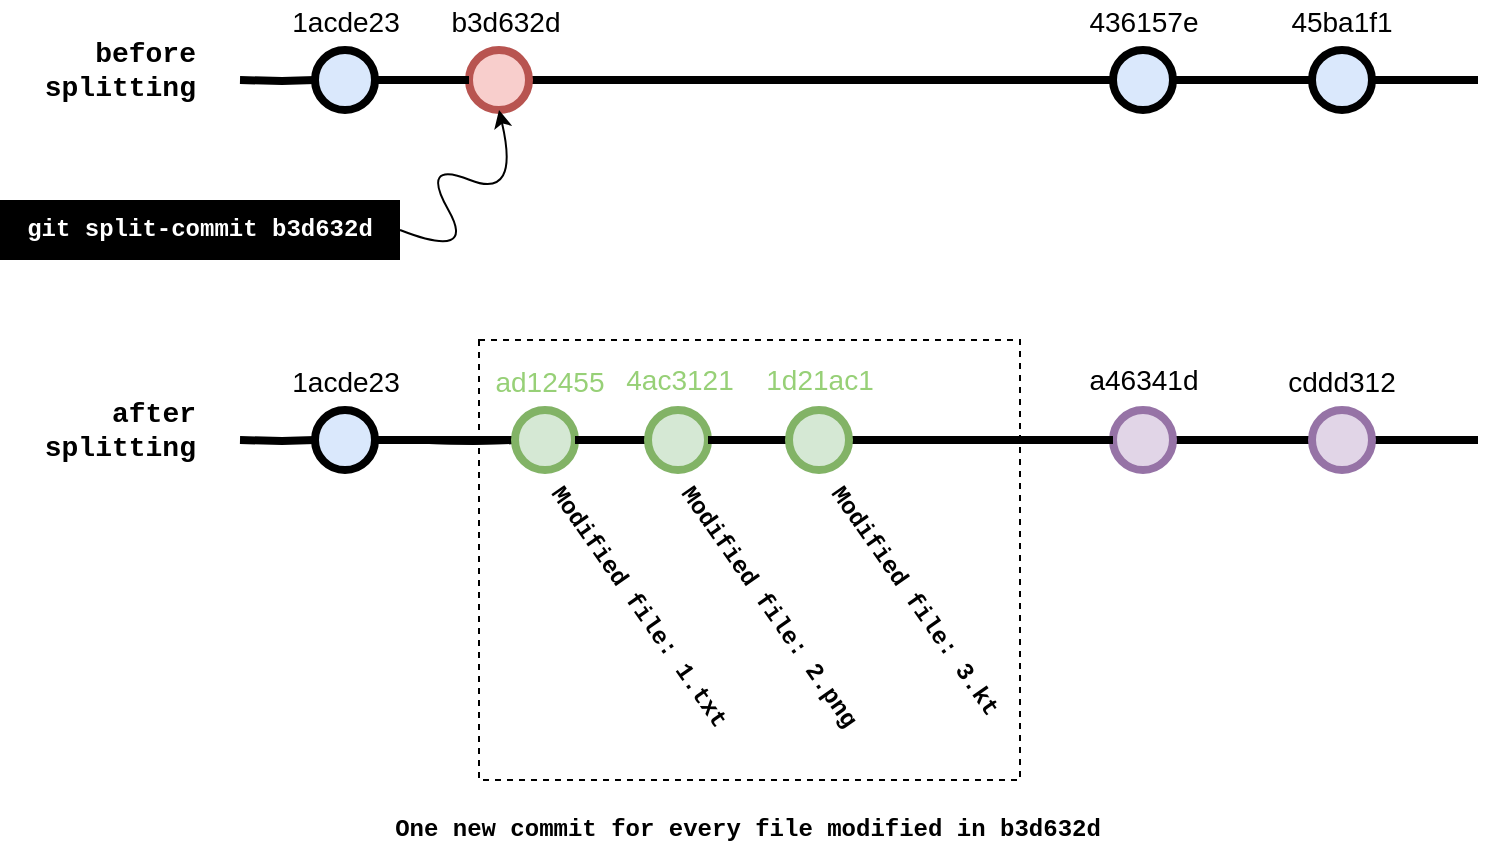 <mxfile version="21.2.9" type="device">
  <diagram name="Strona-1" id="5EEwdZTc_5_2ttcjSY0T">
    <mxGraphModel dx="1102" dy="626" grid="1" gridSize="10" guides="1" tooltips="1" connect="1" arrows="1" fold="1" page="1" pageScale="1" pageWidth="827" pageHeight="1169" math="0" shadow="0">
      <root>
        <mxCell id="0" />
        <mxCell id="1" parent="0" />
        <mxCell id="O9X8A2pzNSKyrgRls5fv-34" value="" style="edgeStyle=orthogonalEdgeStyle;rounded=0;html=1;jettySize=auto;orthogonalLoop=1;plain-blue;endArrow=none;endFill=0;strokeWidth=4;strokeColor=#000000;" parent="1" source="O9X8A2pzNSKyrgRls5fv-36" target="O9X8A2pzNSKyrgRls5fv-38" edge="1">
          <mxGeometry x="304.5" y="60" as="geometry" />
        </mxCell>
        <mxCell id="O9X8A2pzNSKyrgRls5fv-36" value="" style="verticalLabelPosition=bottom;verticalAlign=top;html=1;strokeWidth=4;shape=mxgraph.flowchart.on-page_reference;fillColor=#f8cecc;strokeColor=#b85450;" parent="1" vertex="1">
          <mxGeometry x="274.5" y="45" width="30" height="30" as="geometry" />
        </mxCell>
        <mxCell id="O9X8A2pzNSKyrgRls5fv-37" value="" style="edgeStyle=orthogonalEdgeStyle;curved=1;rounded=0;orthogonalLoop=1;jettySize=auto;html=1;endArrow=none;endFill=0;strokeWidth=4;fontFamily=Courier New;fontSize=16;" parent="1" source="O9X8A2pzNSKyrgRls5fv-38" target="O9X8A2pzNSKyrgRls5fv-40" edge="1">
          <mxGeometry relative="1" as="geometry" />
        </mxCell>
        <mxCell id="O9X8A2pzNSKyrgRls5fv-38" value="" style="verticalLabelPosition=bottom;verticalAlign=top;html=1;strokeWidth=4;shape=mxgraph.flowchart.on-page_reference;plain-blue;gradientColor=none;strokeColor=#000000;" parent="1" vertex="1">
          <mxGeometry x="596.5" y="45" width="30" height="30" as="geometry" />
        </mxCell>
        <mxCell id="O9X8A2pzNSKyrgRls5fv-39" value="" style="edgeStyle=orthogonalEdgeStyle;curved=1;rounded=0;orthogonalLoop=1;jettySize=auto;html=1;endArrow=none;endFill=0;strokeWidth=4;fontFamily=Courier New;fontSize=16;" parent="1" source="O9X8A2pzNSKyrgRls5fv-40" edge="1">
          <mxGeometry relative="1" as="geometry">
            <mxPoint x="779" y="60" as="targetPoint" />
          </mxGeometry>
        </mxCell>
        <mxCell id="O9X8A2pzNSKyrgRls5fv-40" value="" style="verticalLabelPosition=bottom;verticalAlign=top;html=1;strokeWidth=4;shape=mxgraph.flowchart.on-page_reference;plain-blue;gradientColor=none;strokeColor=#000000;" parent="1" vertex="1">
          <mxGeometry x="696" y="45" width="30" height="30" as="geometry" />
        </mxCell>
        <mxCell id="O9X8A2pzNSKyrgRls5fv-41" value="" style="edgeStyle=orthogonalEdgeStyle;rounded=0;html=1;jettySize=auto;orthogonalLoop=1;strokeWidth=4;endArrow=none;endFill=0;" parent="1" source="O9X8A2pzNSKyrgRls5fv-53" target="O9X8A2pzNSKyrgRls5fv-36" edge="1">
          <mxGeometry x="204.5" y="60" as="geometry">
            <mxPoint x="160" y="60" as="sourcePoint" />
          </mxGeometry>
        </mxCell>
        <mxCell id="O9X8A2pzNSKyrgRls5fv-42" value="before splitting" style="text;html=1;strokeColor=none;fillColor=none;align=right;verticalAlign=middle;whiteSpace=wrap;overflow=hidden;fontSize=14;fontStyle=1;fontFamily=Courier New;" parent="1" vertex="1">
          <mxGeometry x="60" y="30" width="80" height="50" as="geometry" />
        </mxCell>
        <mxCell id="O9X8A2pzNSKyrgRls5fv-49" value="b3d632d" style="text;html=1;strokeColor=none;fillColor=none;align=center;verticalAlign=middle;whiteSpace=wrap;overflow=hidden;fontSize=14;" parent="1" vertex="1">
          <mxGeometry x="258.38" y="20" width="70" height="20" as="geometry" />
        </mxCell>
        <mxCell id="O9X8A2pzNSKyrgRls5fv-50" value="45ba1f1" style="text;html=1;strokeColor=none;fillColor=none;align=center;verticalAlign=middle;whiteSpace=wrap;overflow=hidden;fontSize=14;" parent="1" vertex="1">
          <mxGeometry x="676" y="20" width="70" height="20" as="geometry" />
        </mxCell>
        <mxCell id="O9X8A2pzNSKyrgRls5fv-51" value="436157e" style="text;html=1;strokeColor=none;fillColor=none;align=center;verticalAlign=middle;whiteSpace=wrap;overflow=hidden;fontSize=14;" parent="1" vertex="1">
          <mxGeometry x="576.5" y="20" width="70" height="20" as="geometry" />
        </mxCell>
        <mxCell id="O9X8A2pzNSKyrgRls5fv-52" value="" style="edgeStyle=orthogonalEdgeStyle;rounded=0;html=1;jettySize=auto;orthogonalLoop=1;strokeWidth=4;endArrow=none;endFill=0;" parent="1" target="O9X8A2pzNSKyrgRls5fv-53" edge="1">
          <mxGeometry x="204.5" y="60" as="geometry">
            <mxPoint x="160" y="60" as="sourcePoint" />
            <mxPoint x="275" y="60" as="targetPoint" />
          </mxGeometry>
        </mxCell>
        <mxCell id="O9X8A2pzNSKyrgRls5fv-53" value="" style="verticalLabelPosition=bottom;verticalAlign=top;html=1;strokeWidth=4;shape=mxgraph.flowchart.on-page_reference;plain-blue;gradientColor=none;strokeColor=#000000;" parent="1" vertex="1">
          <mxGeometry x="197.5" y="45" width="30" height="30" as="geometry" />
        </mxCell>
        <mxCell id="O9X8A2pzNSKyrgRls5fv-54" value="1acde23" style="text;html=1;strokeColor=none;fillColor=none;align=center;verticalAlign=middle;whiteSpace=wrap;overflow=hidden;fontSize=14;" parent="1" vertex="1">
          <mxGeometry x="177.5" y="20" width="70" height="20" as="geometry" />
        </mxCell>
        <mxCell id="O9X8A2pzNSKyrgRls5fv-55" value="" style="edgeStyle=orthogonalEdgeStyle;rounded=0;html=1;jettySize=auto;orthogonalLoop=1;plain-blue;endArrow=none;endFill=0;strokeWidth=4;strokeColor=#000000;" parent="1" source="O9X8A2pzNSKyrgRls5fv-69" target="O9X8A2pzNSKyrgRls5fv-59" edge="1">
          <mxGeometry x="304.5" y="240" as="geometry" />
        </mxCell>
        <mxCell id="O9X8A2pzNSKyrgRls5fv-56" style="edgeStyle=orthogonalEdgeStyle;curved=1;rounded=0;html=1;exitX=1;exitY=0.5;exitPerimeter=0;entryX=0;entryY=0.5;entryPerimeter=0;endArrow=none;endFill=0;jettySize=auto;orthogonalLoop=1;strokeWidth=4;fontSize=15;" parent="1" target="O9X8A2pzNSKyrgRls5fv-65" edge="1">
          <mxGeometry relative="1" as="geometry">
            <mxPoint x="254.5" y="240" as="sourcePoint" />
          </mxGeometry>
        </mxCell>
        <mxCell id="O9X8A2pzNSKyrgRls5fv-58" value="" style="edgeStyle=orthogonalEdgeStyle;curved=1;rounded=0;orthogonalLoop=1;jettySize=auto;html=1;endArrow=none;endFill=0;strokeWidth=4;fontFamily=Courier New;fontSize=16;" parent="1" source="O9X8A2pzNSKyrgRls5fv-59" target="O9X8A2pzNSKyrgRls5fv-61" edge="1">
          <mxGeometry relative="1" as="geometry" />
        </mxCell>
        <mxCell id="O9X8A2pzNSKyrgRls5fv-59" value="" style="verticalLabelPosition=bottom;verticalAlign=top;html=1;strokeWidth=4;shape=mxgraph.flowchart.on-page_reference;strokeColor=#9673a6;fillColor=#e1d5e7;" parent="1" vertex="1">
          <mxGeometry x="596.5" y="225" width="30" height="30" as="geometry" />
        </mxCell>
        <mxCell id="O9X8A2pzNSKyrgRls5fv-60" value="" style="edgeStyle=orthogonalEdgeStyle;curved=1;rounded=0;orthogonalLoop=1;jettySize=auto;html=1;endArrow=none;endFill=0;strokeWidth=4;fontFamily=Courier New;fontSize=16;" parent="1" source="O9X8A2pzNSKyrgRls5fv-61" edge="1">
          <mxGeometry relative="1" as="geometry">
            <mxPoint x="779" y="240" as="targetPoint" />
          </mxGeometry>
        </mxCell>
        <mxCell id="O9X8A2pzNSKyrgRls5fv-61" value="" style="verticalLabelPosition=bottom;verticalAlign=top;html=1;strokeWidth=4;shape=mxgraph.flowchart.on-page_reference;strokeColor=#9673a6;fillColor=#e1d5e7;" parent="1" vertex="1">
          <mxGeometry x="696" y="225" width="30" height="30" as="geometry" />
        </mxCell>
        <mxCell id="O9X8A2pzNSKyrgRls5fv-62" value="" style="edgeStyle=orthogonalEdgeStyle;rounded=0;html=1;jettySize=auto;orthogonalLoop=1;strokeWidth=4;endArrow=none;endFill=0;" parent="1" source="O9X8A2pzNSKyrgRls5fv-74" edge="1">
          <mxGeometry x="204.5" y="240" as="geometry">
            <mxPoint x="160" y="240" as="sourcePoint" />
            <mxPoint x="310" y="240" as="targetPoint" />
          </mxGeometry>
        </mxCell>
        <mxCell id="O9X8A2pzNSKyrgRls5fv-63" value="after splitting" style="text;html=1;strokeColor=none;fillColor=none;align=right;verticalAlign=middle;whiteSpace=wrap;overflow=hidden;fontSize=14;fontStyle=1;fontFamily=Courier New;" parent="1" vertex="1">
          <mxGeometry x="60" y="210" width="80" height="50" as="geometry" />
        </mxCell>
        <mxCell id="O9X8A2pzNSKyrgRls5fv-64" style="edgeStyle=orthogonalEdgeStyle;curved=1;rounded=0;html=1;exitX=1;exitY=0.5;exitPerimeter=0;entryX=0;entryY=0.5;entryPerimeter=0;endArrow=none;endFill=0;jettySize=auto;orthogonalLoop=1;strokeWidth=4;fontSize=15;" parent="1" source="O9X8A2pzNSKyrgRls5fv-65" target="O9X8A2pzNSKyrgRls5fv-67" edge="1">
          <mxGeometry relative="1" as="geometry" />
        </mxCell>
        <mxCell id="O9X8A2pzNSKyrgRls5fv-66" style="edgeStyle=orthogonalEdgeStyle;curved=1;rounded=0;html=1;exitX=1;exitY=0.5;exitPerimeter=0;entryX=0;entryY=0.5;entryPerimeter=0;endArrow=none;endFill=0;jettySize=auto;orthogonalLoop=1;strokeWidth=4;fontSize=15;" parent="1" source="O9X8A2pzNSKyrgRls5fv-67" target="O9X8A2pzNSKyrgRls5fv-69" edge="1">
          <mxGeometry relative="1" as="geometry" />
        </mxCell>
        <mxCell id="O9X8A2pzNSKyrgRls5fv-68" style="edgeStyle=orthogonalEdgeStyle;curved=1;rounded=0;html=1;exitX=1;exitY=0.5;exitPerimeter=0;entryX=0;entryY=0.5;entryPerimeter=0;endArrow=none;endFill=0;jettySize=auto;orthogonalLoop=1;strokeWidth=4;fontSize=15;" parent="1" source="O9X8A2pzNSKyrgRls5fv-69" target="O9X8A2pzNSKyrgRls5fv-59" edge="1">
          <mxGeometry relative="1" as="geometry" />
        </mxCell>
        <mxCell id="O9X8A2pzNSKyrgRls5fv-71" value="cddd312" style="text;html=1;strokeColor=none;fillColor=none;align=center;verticalAlign=middle;whiteSpace=wrap;overflow=hidden;fontSize=14;" parent="1" vertex="1">
          <mxGeometry x="676" y="200" width="70" height="20" as="geometry" />
        </mxCell>
        <mxCell id="O9X8A2pzNSKyrgRls5fv-72" value="a46341d" style="text;html=1;strokeColor=none;fillColor=none;align=center;verticalAlign=middle;whiteSpace=wrap;overflow=hidden;fontSize=14;" parent="1" vertex="1">
          <mxGeometry x="576.5" y="199" width="70" height="20" as="geometry" />
        </mxCell>
        <mxCell id="O9X8A2pzNSKyrgRls5fv-73" value="" style="edgeStyle=orthogonalEdgeStyle;rounded=0;html=1;jettySize=auto;orthogonalLoop=1;strokeWidth=4;endArrow=none;endFill=0;" parent="1" target="O9X8A2pzNSKyrgRls5fv-74" edge="1">
          <mxGeometry x="204.5" y="240" as="geometry">
            <mxPoint x="160" y="240" as="sourcePoint" />
            <mxPoint x="275" y="240" as="targetPoint" />
          </mxGeometry>
        </mxCell>
        <mxCell id="O9X8A2pzNSKyrgRls5fv-74" value="" style="verticalLabelPosition=bottom;verticalAlign=top;html=1;strokeWidth=4;shape=mxgraph.flowchart.on-page_reference;plain-blue;gradientColor=none;strokeColor=#000000;" parent="1" vertex="1">
          <mxGeometry x="197.5" y="225" width="30" height="30" as="geometry" />
        </mxCell>
        <mxCell id="O9X8A2pzNSKyrgRls5fv-75" value="1acde23" style="text;html=1;strokeColor=none;fillColor=none;align=center;verticalAlign=middle;whiteSpace=wrap;overflow=hidden;fontSize=14;" parent="1" vertex="1">
          <mxGeometry x="177.5" y="200" width="70" height="20" as="geometry" />
        </mxCell>
        <mxCell id="O9X8A2pzNSKyrgRls5fv-76" value="" style="edgeStyle=orthogonalEdgeStyle;rounded=0;html=1;jettySize=auto;orthogonalLoop=1;plain-blue;endArrow=none;endFill=0;strokeWidth=4;strokeColor=#000000;" parent="1" target="O9X8A2pzNSKyrgRls5fv-65" edge="1">
          <mxGeometry x="254.5" y="240" as="geometry">
            <mxPoint x="254.5" y="240" as="sourcePoint" />
            <mxPoint x="515" y="240" as="targetPoint" />
          </mxGeometry>
        </mxCell>
        <mxCell id="O9X8A2pzNSKyrgRls5fv-65" value="" style="verticalLabelPosition=bottom;verticalAlign=top;html=1;strokeWidth=4;shape=mxgraph.flowchart.on-page_reference;strokeColor=#82b366;fillColor=#d5e8d4;" parent="1" vertex="1">
          <mxGeometry x="297.5" y="225" width="30" height="30" as="geometry" />
        </mxCell>
        <mxCell id="O9X8A2pzNSKyrgRls5fv-77" value="" style="edgeStyle=orthogonalEdgeStyle;rounded=0;html=1;jettySize=auto;orthogonalLoop=1;plain-blue;endArrow=none;endFill=0;strokeWidth=4;strokeColor=#000000;" parent="1" source="O9X8A2pzNSKyrgRls5fv-65" target="O9X8A2pzNSKyrgRls5fv-67" edge="1">
          <mxGeometry x="254.5" y="240" as="geometry">
            <mxPoint x="328" y="240" as="sourcePoint" />
            <mxPoint x="515" y="240" as="targetPoint" />
          </mxGeometry>
        </mxCell>
        <mxCell id="O9X8A2pzNSKyrgRls5fv-67" value="" style="verticalLabelPosition=bottom;verticalAlign=top;html=1;strokeWidth=4;shape=mxgraph.flowchart.on-page_reference;strokeColor=#82b366;fillColor=#d5e8d4;" parent="1" vertex="1">
          <mxGeometry x="364" y="225" width="30" height="30" as="geometry" />
        </mxCell>
        <mxCell id="O9X8A2pzNSKyrgRls5fv-78" value="" style="edgeStyle=orthogonalEdgeStyle;rounded=0;html=1;jettySize=auto;orthogonalLoop=1;plain-blue;endArrow=none;endFill=0;strokeWidth=4;strokeColor=#000000;" parent="1" source="O9X8A2pzNSKyrgRls5fv-67" target="O9X8A2pzNSKyrgRls5fv-69" edge="1">
          <mxGeometry x="254.5" y="240" as="geometry">
            <mxPoint x="394" y="240" as="sourcePoint" />
            <mxPoint x="515" y="240" as="targetPoint" />
          </mxGeometry>
        </mxCell>
        <mxCell id="O9X8A2pzNSKyrgRls5fv-69" value="" style="verticalLabelPosition=bottom;verticalAlign=top;html=1;strokeWidth=4;shape=mxgraph.flowchart.on-page_reference;strokeColor=#82b366;fillColor=#d5e8d4;" parent="1" vertex="1">
          <mxGeometry x="434.5" y="225" width="30" height="30" as="geometry" />
        </mxCell>
        <mxCell id="O9X8A2pzNSKyrgRls5fv-79" value="" style="curved=1;endArrow=classic;html=1;rounded=0;entryX=0.5;entryY=1;entryDx=0;entryDy=0;entryPerimeter=0;exitX=1;exitY=0.5;exitDx=0;exitDy=0;" parent="1" source="O9X8A2pzNSKyrgRls5fv-80" target="O9X8A2pzNSKyrgRls5fv-36" edge="1">
          <mxGeometry width="50" height="50" relative="1" as="geometry">
            <mxPoint x="240" y="130" as="sourcePoint" />
            <mxPoint x="278.38" y="100" as="targetPoint" />
            <Array as="points">
              <mxPoint x="278.38" y="150" />
              <mxPoint x="250" y="100" />
              <mxPoint x="300" y="120" />
            </Array>
          </mxGeometry>
        </mxCell>
        <mxCell id="O9X8A2pzNSKyrgRls5fv-80" value="git split-commit&amp;nbsp;b3d632d" style="text;html=1;strokeColor=none;fillColor=#000000;align=center;verticalAlign=middle;whiteSpace=wrap;rounded=0;fontFamily=Courier New;labelBackgroundColor=#000000;fontStyle=1;fontColor=#FFFFFF;labelBorderColor=none;" parent="1" vertex="1">
          <mxGeometry x="40" y="120" width="200" height="30" as="geometry" />
        </mxCell>
        <mxCell id="O9X8A2pzNSKyrgRls5fv-81" value="Modified file: 1.txt" style="text;html=1;strokeColor=none;fillColor=none;align=left;verticalAlign=middle;whiteSpace=wrap;rounded=0;rotation=55;fontFamily=Courier New;fontStyle=1" parent="1" vertex="1">
          <mxGeometry x="279.5" y="320" width="175.5" height="30" as="geometry" />
        </mxCell>
        <mxCell id="O9X8A2pzNSKyrgRls5fv-83" value="Modified file: 2.png" style="text;html=1;strokeColor=none;fillColor=none;align=left;verticalAlign=middle;whiteSpace=wrap;rounded=0;rotation=55;fontFamily=Courier New;fontStyle=1" parent="1" vertex="1">
          <mxGeometry x="344.5" y="320" width="175.5" height="30" as="geometry" />
        </mxCell>
        <mxCell id="O9X8A2pzNSKyrgRls5fv-84" value="Modified file: 3.kt" style="text;html=1;strokeColor=none;fillColor=none;align=left;verticalAlign=middle;whiteSpace=wrap;rounded=0;rotation=55;fontFamily=Courier New;fontStyle=1" parent="1" vertex="1">
          <mxGeometry x="419.5" y="320" width="175.5" height="30" as="geometry" />
        </mxCell>
        <mxCell id="O9X8A2pzNSKyrgRls5fv-85" value="ad12455" style="text;html=1;strokeColor=none;fillColor=none;align=center;verticalAlign=middle;whiteSpace=wrap;overflow=hidden;fontSize=14;fontColor=#97D077;" parent="1" vertex="1">
          <mxGeometry x="279.5" y="200" width="70" height="20" as="geometry" />
        </mxCell>
        <mxCell id="O9X8A2pzNSKyrgRls5fv-87" value="4ac3121" style="text;html=1;strokeColor=none;fillColor=none;align=center;verticalAlign=middle;whiteSpace=wrap;overflow=hidden;fontSize=14;fontColor=#97D077;" parent="1" vertex="1">
          <mxGeometry x="344.5" y="199" width="70" height="20" as="geometry" />
        </mxCell>
        <mxCell id="O9X8A2pzNSKyrgRls5fv-88" value="1d21ac1" style="text;html=1;strokeColor=none;fillColor=none;align=center;verticalAlign=middle;whiteSpace=wrap;overflow=hidden;fontSize=14;fontColor=#97D077;" parent="1" vertex="1">
          <mxGeometry x="414.5" y="199" width="70" height="20" as="geometry" />
        </mxCell>
        <mxCell id="O9X8A2pzNSKyrgRls5fv-92" value="" style="rounded=0;whiteSpace=wrap;html=1;fillColor=none;dashed=1;" parent="1" vertex="1">
          <mxGeometry x="279.5" y="190" width="270.5" height="220" as="geometry" />
        </mxCell>
        <mxCell id="O9X8A2pzNSKyrgRls5fv-93" value="One new commit for every file modified in b3d632d" style="text;html=1;strokeColor=none;fillColor=none;align=center;verticalAlign=middle;whiteSpace=wrap;rounded=0;fontStyle=1;fontFamily=Courier New;" parent="1" vertex="1">
          <mxGeometry x="236" y="420" width="356" height="30" as="geometry" />
        </mxCell>
      </root>
    </mxGraphModel>
  </diagram>
</mxfile>
